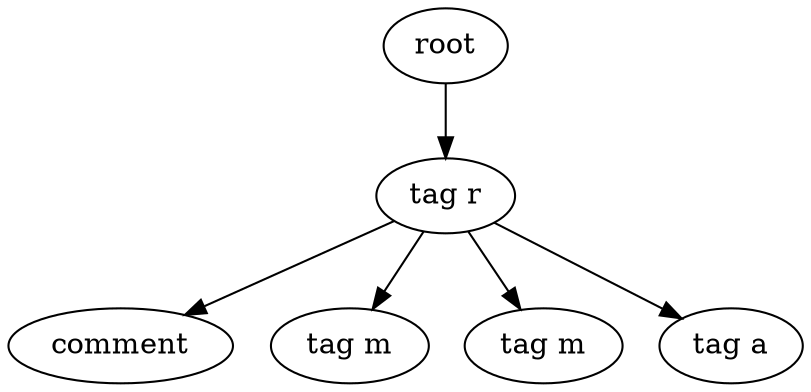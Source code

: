 digraph Tree{
0[label="root"];
0->00
00[label="tag r"];
00->000
000[label="comment"];
00->001
001[label="tag m"];
00->002
002[label="tag m"];
00->003
003[label="tag a"];
}

